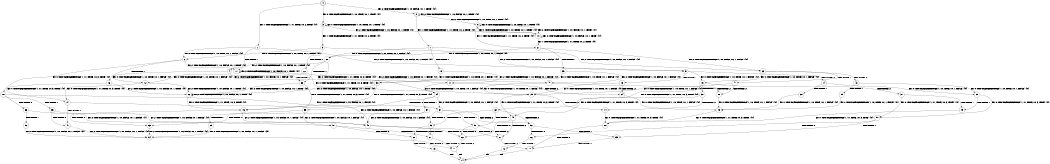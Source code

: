 digraph BCG {
size = "7, 10.5";
center = TRUE;
node [shape = circle];
0 [peripheries = 2];
0 -> 1 [label = "EX !1 !ATOMIC_EXCH_BRANCH (1, +1, TRUE, +0, 2, TRUE) !{0}"];
0 -> 2 [label = "EX !2 !ATOMIC_EXCH_BRANCH (1, +0, FALSE, +0, 1, TRUE) !{0}"];
0 -> 3 [label = "EX !0 !ATOMIC_EXCH_BRANCH (1, +0, TRUE, +0, 1, TRUE) !{0}"];
1 -> 4 [label = "TERMINATE !1"];
1 -> 5 [label = "EX !2 !ATOMIC_EXCH_BRANCH (1, +0, FALSE, +0, 1, FALSE) !{0}"];
1 -> 6 [label = "EX !0 !ATOMIC_EXCH_BRANCH (1, +0, TRUE, +0, 1, FALSE) !{0}"];
2 -> 7 [label = "EX !1 !ATOMIC_EXCH_BRANCH (1, +1, TRUE, +0, 2, TRUE) !{0}"];
2 -> 8 [label = "EX !0 !ATOMIC_EXCH_BRANCH (1, +0, TRUE, +0, 1, TRUE) !{0}"];
2 -> 2 [label = "EX !2 !ATOMIC_EXCH_BRANCH (1, +0, FALSE, +0, 1, TRUE) !{0}"];
3 -> 9 [label = "EX !1 !ATOMIC_EXCH_BRANCH (1, +1, TRUE, +0, 2, TRUE) !{0}"];
3 -> 10 [label = "EX !2 !ATOMIC_EXCH_BRANCH (1, +0, FALSE, +0, 1, TRUE) !{0}"];
3 -> 3 [label = "EX !0 !ATOMIC_EXCH_BRANCH (1, +0, TRUE, +0, 1, TRUE) !{0}"];
4 -> 11 [label = "EX !2 !ATOMIC_EXCH_BRANCH (1, +0, FALSE, +0, 1, FALSE) !{0}"];
4 -> 12 [label = "EX !0 !ATOMIC_EXCH_BRANCH (1, +0, TRUE, +0, 1, FALSE) !{0}"];
5 -> 13 [label = "TERMINATE !1"];
5 -> 14 [label = "TERMINATE !2"];
5 -> 15 [label = "EX !0 !ATOMIC_EXCH_BRANCH (1, +0, TRUE, +0, 1, FALSE) !{0}"];
6 -> 16 [label = "TERMINATE !1"];
6 -> 17 [label = "EX !2 !ATOMIC_EXCH_BRANCH (1, +0, FALSE, +0, 1, TRUE) !{0}"];
6 -> 18 [label = "EX !0 !ATOMIC_EXCH_BRANCH (1, +1, TRUE, +0, 3, TRUE) !{0}"];
7 -> 19 [label = "TERMINATE !1"];
7 -> 20 [label = "EX !0 !ATOMIC_EXCH_BRANCH (1, +0, TRUE, +0, 1, FALSE) !{0}"];
7 -> 5 [label = "EX !2 !ATOMIC_EXCH_BRANCH (1, +0, FALSE, +0, 1, FALSE) !{0}"];
8 -> 21 [label = "EX !1 !ATOMIC_EXCH_BRANCH (1, +1, TRUE, +0, 2, TRUE) !{0}"];
8 -> 10 [label = "EX !2 !ATOMIC_EXCH_BRANCH (1, +0, FALSE, +0, 1, TRUE) !{0}"];
8 -> 8 [label = "EX !0 !ATOMIC_EXCH_BRANCH (1, +0, TRUE, +0, 1, TRUE) !{0}"];
9 -> 22 [label = "TERMINATE !1"];
9 -> 23 [label = "EX !2 !ATOMIC_EXCH_BRANCH (1, +0, FALSE, +0, 1, FALSE) !{0}"];
9 -> 6 [label = "EX !0 !ATOMIC_EXCH_BRANCH (1, +0, TRUE, +0, 1, FALSE) !{0}"];
10 -> 21 [label = "EX !1 !ATOMIC_EXCH_BRANCH (1, +1, TRUE, +0, 2, TRUE) !{0}"];
10 -> 10 [label = "EX !2 !ATOMIC_EXCH_BRANCH (1, +0, FALSE, +0, 1, TRUE) !{0}"];
10 -> 8 [label = "EX !0 !ATOMIC_EXCH_BRANCH (1, +0, TRUE, +0, 1, TRUE) !{0}"];
11 -> 24 [label = "TERMINATE !2"];
11 -> 25 [label = "EX !0 !ATOMIC_EXCH_BRANCH (1, +0, TRUE, +0, 1, FALSE) !{0}"];
12 -> 26 [label = "EX !2 !ATOMIC_EXCH_BRANCH (1, +0, FALSE, +0, 1, TRUE) !{0}"];
12 -> 27 [label = "EX !0 !ATOMIC_EXCH_BRANCH (1, +1, TRUE, +0, 3, TRUE) !{0}"];
13 -> 24 [label = "TERMINATE !2"];
13 -> 25 [label = "EX !0 !ATOMIC_EXCH_BRANCH (1, +0, TRUE, +0, 1, FALSE) !{0}"];
14 -> 28 [label = "TERMINATE !1"];
14 -> 29 [label = "EX !0 !ATOMIC_EXCH_BRANCH (1, +0, TRUE, +0, 1, FALSE) !{0}"];
15 -> 30 [label = "TERMINATE !1"];
15 -> 31 [label = "TERMINATE !2"];
15 -> 32 [label = "EX !0 !ATOMIC_EXCH_BRANCH (1, +1, TRUE, +0, 3, TRUE) !{0}"];
16 -> 26 [label = "EX !2 !ATOMIC_EXCH_BRANCH (1, +0, FALSE, +0, 1, TRUE) !{0}"];
16 -> 27 [label = "EX !0 !ATOMIC_EXCH_BRANCH (1, +1, TRUE, +0, 3, TRUE) !{0}"];
17 -> 33 [label = "TERMINATE !1"];
17 -> 17 [label = "EX !2 !ATOMIC_EXCH_BRANCH (1, +0, FALSE, +0, 1, TRUE) !{0}"];
17 -> 34 [label = "EX !0 !ATOMIC_EXCH_BRANCH (1, +1, TRUE, +0, 3, TRUE) !{0}"];
18 -> 35 [label = "TERMINATE !1"];
18 -> 36 [label = "TERMINATE !0"];
18 -> 37 [label = "EX !2 !ATOMIC_EXCH_BRANCH (1, +0, FALSE, +0, 1, FALSE) !{0}"];
19 -> 38 [label = "EX !0 !ATOMIC_EXCH_BRANCH (1, +0, TRUE, +0, 1, FALSE) !{0}"];
19 -> 11 [label = "EX !2 !ATOMIC_EXCH_BRANCH (1, +0, FALSE, +0, 1, FALSE) !{0}"];
20 -> 33 [label = "TERMINATE !1"];
20 -> 17 [label = "EX !2 !ATOMIC_EXCH_BRANCH (1, +0, FALSE, +0, 1, TRUE) !{0}"];
20 -> 34 [label = "EX !0 !ATOMIC_EXCH_BRANCH (1, +1, TRUE, +0, 3, TRUE) !{0}"];
21 -> 39 [label = "TERMINATE !1"];
21 -> 23 [label = "EX !2 !ATOMIC_EXCH_BRANCH (1, +0, FALSE, +0, 1, FALSE) !{0}"];
21 -> 20 [label = "EX !0 !ATOMIC_EXCH_BRANCH (1, +0, TRUE, +0, 1, FALSE) !{0}"];
22 -> 40 [label = "EX !2 !ATOMIC_EXCH_BRANCH (1, +0, FALSE, +0, 1, FALSE) !{0}"];
22 -> 12 [label = "EX !0 !ATOMIC_EXCH_BRANCH (1, +0, TRUE, +0, 1, FALSE) !{0}"];
23 -> 41 [label = "TERMINATE !1"];
23 -> 42 [label = "TERMINATE !2"];
23 -> 15 [label = "EX !0 !ATOMIC_EXCH_BRANCH (1, +0, TRUE, +0, 1, FALSE) !{0}"];
24 -> 43 [label = "EX !0 !ATOMIC_EXCH_BRANCH (1, +0, TRUE, +0, 1, FALSE) !{0}"];
25 -> 44 [label = "TERMINATE !2"];
25 -> 45 [label = "EX !0 !ATOMIC_EXCH_BRANCH (1, +1, TRUE, +0, 3, TRUE) !{0}"];
26 -> 26 [label = "EX !2 !ATOMIC_EXCH_BRANCH (1, +0, FALSE, +0, 1, TRUE) !{0}"];
26 -> 46 [label = "EX !0 !ATOMIC_EXCH_BRANCH (1, +1, TRUE, +0, 3, TRUE) !{0}"];
27 -> 47 [label = "TERMINATE !0"];
27 -> 48 [label = "EX !2 !ATOMIC_EXCH_BRANCH (1, +0, FALSE, +0, 1, FALSE) !{0}"];
28 -> 43 [label = "EX !0 !ATOMIC_EXCH_BRANCH (1, +0, TRUE, +0, 1, FALSE) !{0}"];
29 -> 49 [label = "TERMINATE !1"];
29 -> 50 [label = "EX !0 !ATOMIC_EXCH_BRANCH (1, +1, TRUE, +0, 3, TRUE) !{0}"];
30 -> 44 [label = "TERMINATE !2"];
30 -> 45 [label = "EX !0 !ATOMIC_EXCH_BRANCH (1, +1, TRUE, +0, 3, TRUE) !{0}"];
31 -> 49 [label = "TERMINATE !1"];
31 -> 50 [label = "EX !0 !ATOMIC_EXCH_BRANCH (1, +1, TRUE, +0, 3, TRUE) !{0}"];
32 -> 51 [label = "TERMINATE !1"];
32 -> 52 [label = "TERMINATE !2"];
32 -> 53 [label = "TERMINATE !0"];
33 -> 26 [label = "EX !2 !ATOMIC_EXCH_BRANCH (1, +0, FALSE, +0, 1, TRUE) !{0}"];
33 -> 46 [label = "EX !0 !ATOMIC_EXCH_BRANCH (1, +1, TRUE, +0, 3, TRUE) !{0}"];
34 -> 54 [label = "TERMINATE !1"];
34 -> 55 [label = "TERMINATE !0"];
34 -> 37 [label = "EX !2 !ATOMIC_EXCH_BRANCH (1, +0, FALSE, +0, 1, FALSE) !{0}"];
35 -> 47 [label = "TERMINATE !0"];
35 -> 48 [label = "EX !2 !ATOMIC_EXCH_BRANCH (1, +0, FALSE, +0, 1, FALSE) !{0}"];
36 -> 56 [label = "TERMINATE !1"];
36 -> 57 [label = "EX !2 !ATOMIC_EXCH_BRANCH (1, +0, FALSE, +0, 1, FALSE) !{1}"];
37 -> 51 [label = "TERMINATE !1"];
37 -> 52 [label = "TERMINATE !2"];
37 -> 53 [label = "TERMINATE !0"];
38 -> 26 [label = "EX !2 !ATOMIC_EXCH_BRANCH (1, +0, FALSE, +0, 1, TRUE) !{0}"];
38 -> 46 [label = "EX !0 !ATOMIC_EXCH_BRANCH (1, +1, TRUE, +0, 3, TRUE) !{0}"];
39 -> 40 [label = "EX !2 !ATOMIC_EXCH_BRANCH (1, +0, FALSE, +0, 1, FALSE) !{0}"];
39 -> 38 [label = "EX !0 !ATOMIC_EXCH_BRANCH (1, +0, TRUE, +0, 1, FALSE) !{0}"];
40 -> 58 [label = "TERMINATE !2"];
40 -> 25 [label = "EX !0 !ATOMIC_EXCH_BRANCH (1, +0, TRUE, +0, 1, FALSE) !{0}"];
41 -> 58 [label = "TERMINATE !2"];
41 -> 25 [label = "EX !0 !ATOMIC_EXCH_BRANCH (1, +0, TRUE, +0, 1, FALSE) !{0}"];
42 -> 59 [label = "TERMINATE !1"];
42 -> 29 [label = "EX !0 !ATOMIC_EXCH_BRANCH (1, +0, TRUE, +0, 1, FALSE) !{0}"];
43 -> 60 [label = "EX !0 !ATOMIC_EXCH_BRANCH (1, +1, TRUE, +0, 3, TRUE) !{0}"];
44 -> 60 [label = "EX !0 !ATOMIC_EXCH_BRANCH (1, +1, TRUE, +0, 3, TRUE) !{0}"];
45 -> 61 [label = "TERMINATE !2"];
45 -> 62 [label = "TERMINATE !0"];
46 -> 63 [label = "TERMINATE !0"];
46 -> 48 [label = "EX !2 !ATOMIC_EXCH_BRANCH (1, +0, FALSE, +0, 1, FALSE) !{0}"];
47 -> 64 [label = "EX !2 !ATOMIC_EXCH_BRANCH (1, +0, FALSE, +0, 1, FALSE) !{2}"];
48 -> 61 [label = "TERMINATE !2"];
48 -> 62 [label = "TERMINATE !0"];
49 -> 60 [label = "EX !0 !ATOMIC_EXCH_BRANCH (1, +1, TRUE, +0, 3, TRUE) !{0}"];
50 -> 65 [label = "TERMINATE !1"];
50 -> 66 [label = "TERMINATE !0"];
51 -> 61 [label = "TERMINATE !2"];
51 -> 62 [label = "TERMINATE !0"];
52 -> 65 [label = "TERMINATE !1"];
52 -> 66 [label = "TERMINATE !0"];
53 -> 67 [label = "TERMINATE !1"];
53 -> 68 [label = "TERMINATE !2"];
54 -> 63 [label = "TERMINATE !0"];
54 -> 48 [label = "EX !2 !ATOMIC_EXCH_BRANCH (1, +0, FALSE, +0, 1, FALSE) !{0}"];
55 -> 69 [label = "TERMINATE !1"];
55 -> 57 [label = "EX !2 !ATOMIC_EXCH_BRANCH (1, +0, FALSE, +0, 1, FALSE) !{1}"];
56 -> 64 [label = "EX !2 !ATOMIC_EXCH_BRANCH (1, +0, FALSE, +0, 1, FALSE) !{2}"];
57 -> 67 [label = "TERMINATE !1"];
57 -> 68 [label = "TERMINATE !2"];
58 -> 43 [label = "EX !0 !ATOMIC_EXCH_BRANCH (1, +0, TRUE, +0, 1, FALSE) !{0}"];
59 -> 43 [label = "EX !0 !ATOMIC_EXCH_BRANCH (1, +0, TRUE, +0, 1, FALSE) !{0}"];
60 -> 70 [label = "TERMINATE !0"];
61 -> 70 [label = "TERMINATE !0"];
62 -> 71 [label = "TERMINATE !2"];
63 -> 64 [label = "EX !2 !ATOMIC_EXCH_BRANCH (1, +0, FALSE, +0, 1, FALSE) !{2}"];
64 -> 71 [label = "TERMINATE !2"];
65 -> 70 [label = "TERMINATE !0"];
66 -> 72 [label = "TERMINATE !1"];
67 -> 71 [label = "TERMINATE !2"];
68 -> 73 [label = "TERMINATE !1"];
69 -> 64 [label = "EX !2 !ATOMIC_EXCH_BRANCH (1, +0, FALSE, +0, 1, FALSE) !{2}"];
70 -> 74 [label = "exit"];
71 -> 74 [label = "exit"];
72 -> 74 [label = "exit"];
73 -> 74 [label = "exit"];
}
